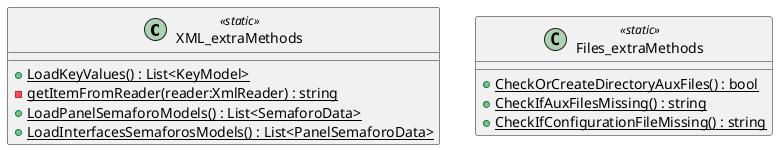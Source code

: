 @startuml
class XML_extraMethods <<static>> {
    + {static} LoadKeyValues() : List<KeyModel>
    - {static} getItemFromReader(reader:XmlReader) : string
    + {static} LoadPanelSemaforoModels() : List<SemaforoData>
    + {static} LoadInterfacesSemaforosModels() : List<PanelSemaforoData>
}
class Files_extraMethods <<static>> {
    + {static} CheckOrCreateDirectoryAuxFiles() : bool
    + {static} CheckIfAuxFilesMissing() : string
    + {static} CheckIfConfigurationFileMissing() : string
}
@enduml
